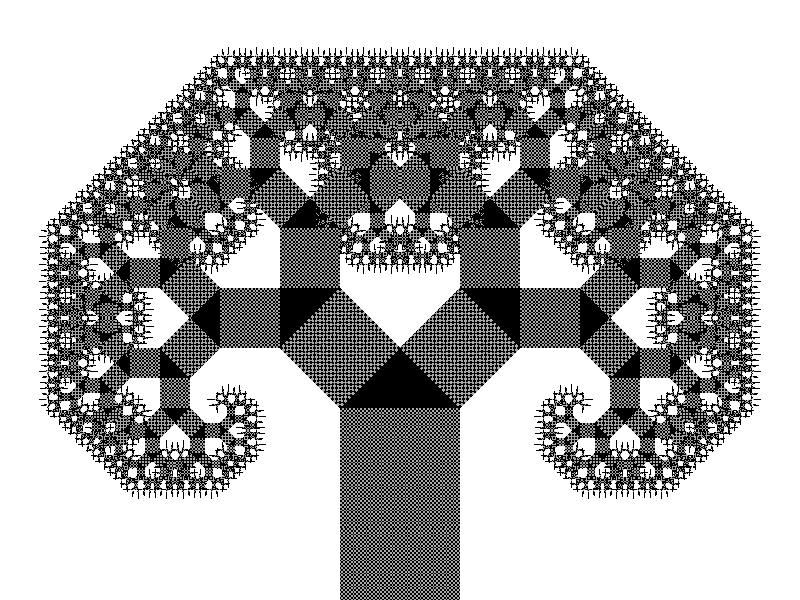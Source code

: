 /////////////////////////////////////////////
//
//     ~~ [ Tree of Squares ] ~~
//        version 2 out of 4
//
//  by Michael Scharrer
//  https://mscharrer.net
//
/////////////////////////////////////////////

#version 3.7;

#declare sq = sqrt(2);

global_settings {
	assumed_gamma 1
}

camera {
	right x*image_width/image_height
	location <0,0,-5>
	look_at <0, 0, 0>
}

background {
	rgb 1
}

#macro plate(level)
	union {
		box {
			<-1,-1,-0.00001*level>
			<1,1,0.00001*level>
			pigment {
				checker
				rgb 0.4
				rgb 0
				translate <0.5,0.5,0>
				scale 1/(pow(2, floor(level / 2 - 1))+0.5)
			}
			finish {
				ambient 1
			}
		}
		triangle {
			#local lenextra = 0;
			#if(level=0)
				#local lenextra = 7;
			#end
			<1,1,0.001*level>
			<-1,1,0.001*level>
			<0,2+lenextra,0.001*level>
			
			pigment {
				spherical
				color_map {
					[0 rgbt <0,0,0,1>]
					[1 rgbt <0,0,0,0.5>]
				}
				scale 0.8
				translate 1.2*y
				scale (1+lenextra/2.5)*y+x+z
			}
			finish {
				ambient 1
			}
		}
	}
#end

#macro pythagoras_tree(pos, siz, rot, level)
	object {
		plate(level)
		rotate rot*z
		scale siz
		translate pos
	}
	#if(level > 0)
		pythagoras_tree(pos + siz*vrotate(<1,2,0>,rot*z), siz/sq, rot - 45, level - 1)
		pythagoras_tree(pos + siz*vrotate(<-1,2,0>,rot*z), siz/sq, rot + 45, level - 1)
	#end
#end

//tree
pythagoras_tree(<0,-1.4,0>,0.5,0,12)

//base
box {
	<-0.5,-1.9,-0.001>
	<0.5,-10,0.001>
	pigment {
		checker
		rgb 0.4
		rgb 0
		translate <0.5,0.5,0>
		scale 1/(pow(2, floor(14 / 2 - 1))+0.5)
	}
	finish {
		ambient 1
	}
}
